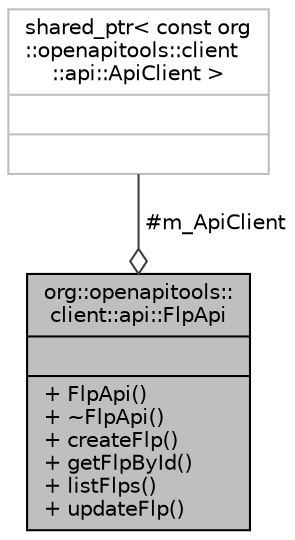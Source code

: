 digraph "org::openapitools::client::api::FlpApi"
{
 // INTERACTIVE_SVG=YES
 // LATEX_PDF_SIZE
  bgcolor="transparent";
  edge [fontname="Helvetica",fontsize="10",labelfontname="Helvetica",labelfontsize="10"];
  node [fontname="Helvetica",fontsize="10",shape=record];
  Node1 [label="{org::openapitools::\lclient::api::FlpApi\n||+ FlpApi()\l+ ~FlpApi()\l+ createFlp()\l+ getFlpById()\l+ listFlps()\l+ updateFlp()\l}",height=0.2,width=0.4,color="black", fillcolor="grey75", style="filled", fontcolor="black",tooltip=" "];
  Node2 -> Node1 [color="grey25",fontsize="10",style="solid",label=" #m_ApiClient" ,arrowhead="odiamond",fontname="Helvetica"];
  Node2 [label="{shared_ptr\< const org\l::openapitools::client\l::api::ApiClient \>\n||}",height=0.2,width=0.4,color="grey75",tooltip=" "];
}
